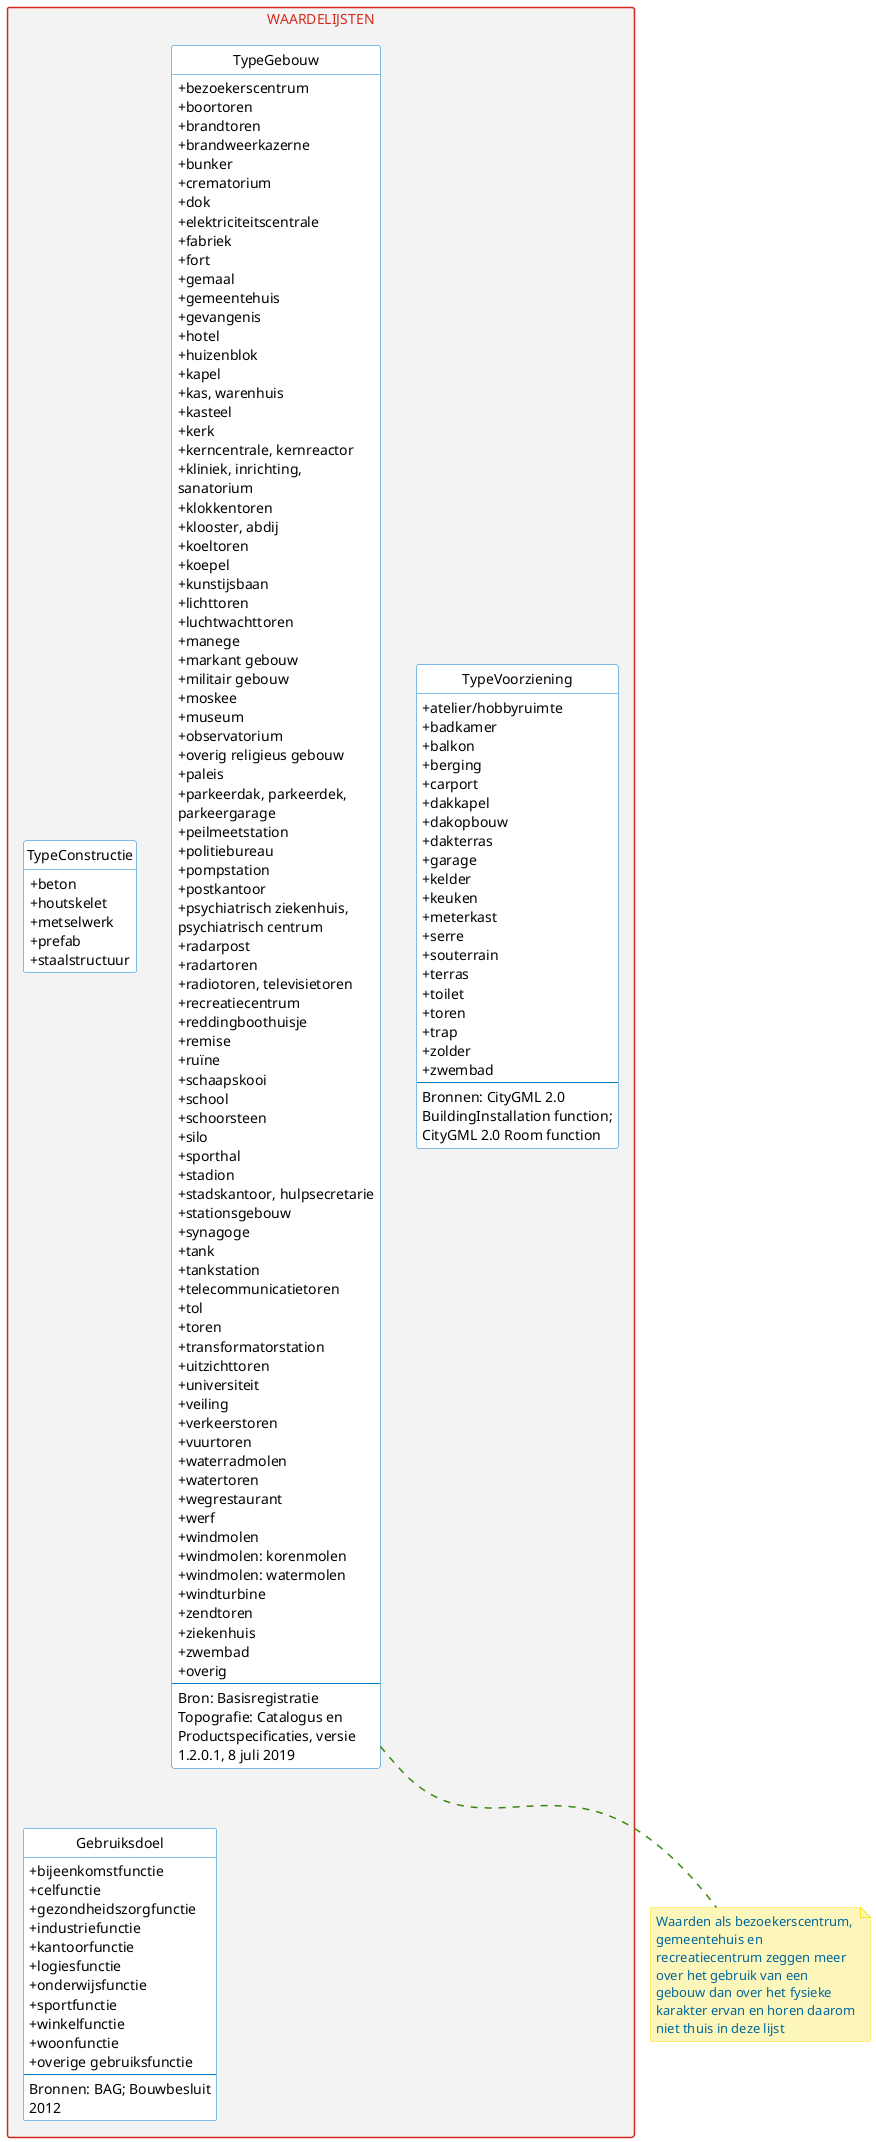 @startuml

' skinparam linetype ortho
' skinparam linetype polyline

' --------v-v-v-v-v-v-v-v--------
' https://www.rijkshuisstijl.nl/organisatiespecifieke-richtlijnen/ministerie-van-binnenlandse-zaken-en-koninkrijksrelaties/deelidentiteit-kerndepartement-bzk
' https://www.rijkshuisstijl.nl/basiselementen/basiselementen-online/online-kleuren
'
' # Communicatiekleuren
' Het kerndepartement van BZK heeft uit het kleurenpalet van de rijkshuisstijl drie kleuren (elk met tint1 / tint2) gekozen:
' - Rijksoverheid hemelblauw #007bc7 (#b2d7ee/#d9ebf7)
' - Rijksoverheid rood #d52b1e (#f2bfbb/#f9dfdd)
' - Rijksoverheid groen #39870c (#c3dbb6/#e1eddb)
' Het gebruik van deze kleuren in combinatie met veel wit wordt gestimuleerd.
'
' # Tinten voor achtergrondkaders, grafieken en tabellen
' Voor achtergrondkaders, grafieken en tabellen kunnen 7 neutrale grijstinten of tinten van een communicatiekleur in stappen van 20% worden toegepast. Voor tekstachtergrond wordt grijstint1 of communicatiekleur tint2 aanbevolen om aan de contrasteisen voor een goede leesbaarheid te voldoen.
'
' Rijksoverheid grijs 1 #f3f3f3
' Rijksoverheid grijs 2 #e6e6e6
' Rijksoverheid grijs 3 #cccccc
' Rijksoverheid grijs 4 #b4b4b4
' Rijksoverheid grijs 5 #999999
' Rijksoverheid grijs 6 #696969
' Rijksoverheid grijs 7 #535353

' skinparam linetype ortho
' skinparam linetype polyline
' --------^-^-^-^-^-^-^-^--------

skinparam WrapWidth 200

skinparam Shadowing false

skinparam classAttributeIconSize 0

skinparam class {
    ArrowColor #39870c
'     ArrowMessageAlignment center
    ArrowThickness 1.5
    BackgroundColor #ffffff
    BorderColor #007bc7
    BorderColor<<extern>> #999999
    FontColor<<extern>> #999999
'     FontName RijksoverheidSansText
'     StereotypeFontStyle italic
}

skinparam note {
    BackgroundColor #fdf6bb
    BorderColor #f9e11e
    FontColor #01689b
'     FontName RijksoverheidSansText
}

skinparam package {
    BackgroundColor #f3f3f3
    BorderColor #d52b1e
    FontColor #d52b1e
'     FontName RijksoverheidSansText
    FontStyle normal
    Style rectangle
}

hide empty members

hide circle

hide stereotype

' together {
'     class TypeConstructie
'     class TypeVoorziening
'     class TypeMetagegeven
'     class Gebruiksdoel
'     class TypeGebouw
' }

package "WAARDELIJSTEN" {

    class TypeConstructie << Referentielijst >> {
        + beton
        + houtskelet
        + metselwerk
        + prefab
        + staalstructuur
    }

    class TypeVoorziening << Referentielijst >> {
        + atelier/hobbyruimte
        + badkamer
        + balkon
        + berging
        + carport
        + dakkapel
        + dakopbouw
        + dakterras
        + garage
        + kelder
        + keuken
        + meterkast
        + serre
        + souterrain
        + terras
        + toilet
        + toren
        + trap
        + zolder
        + zwembad
        --
        Bronnen: CityGML 2.0 BuildingInstallation function; CityGML 2.0 Room function
    }

'     class TypeMetagegeven << Referentielijst >> {
'         accuraatheid
'         bewerkingsmethode
'         in onderzoek
'         inwinningsmethode
'     }

    class Gebruiksdoel << Referentielijst >> {
        + bijeenkomstfunctie
        + celfunctie
        + gezondheidszorgfunctie
        + industriefunctie
        + kantoorfunctie
        + logiesfunctie
        + onderwijsfunctie
        + sportfunctie
        + winkelfunctie
        + woonfunctie
        + overige gebruiksfunctie
        --
        Bronnen: BAG; Bouwbesluit 2012
    }

    class TypeGebouw << Referentielijst >> {
' http://inspire.ec.europa.eu/codelist/BuildingNatureValue
'         + boog
'         + bunker
'         + dam
'         + grotgebouw
'         + kapel
'         + kas
'         + kasteel
'         + kerk
'         + moskee
'         + opslagtank
'         + overkapping
'         + schuur
'         + silo
'         + stadion
'         + synagoge
'         + tempel
'         + toren
'         + vuurtoren
'         + windmolen
'         + windturbine
'         + zonnescherm
'         --
'         Bron: INSPIRE BuildingNatureValue
'
        + bezoekerscentrum
        + boortoren
        + brandtoren
        + brandweerkazerne
        + bunker
        + crematorium
        + dok
        + elektriciteitscentrale
        + fabriek
        + fort
        + gemaal
        + gemeentehuis
        + gevangenis
        + hotel
        + huizenblok
        + kapel
        + kas, warenhuis
        + kasteel
        + kerk
        + kerncentrale, kernreactor
        + kliniek, inrichting, sanatorium
        + klokkentoren
        + klooster, abdij
        + koeltoren
        + koepel
        + kunstijsbaan
        + lichttoren
        + luchtwachttoren
        + manege
        + markant gebouw
        + militair gebouw
        + moskee
        + museum
        + observatorium
        + overig religieus gebouw
        + paleis
        + parkeerdak, parkeerdek, parkeergarage
        + peilmeetstation
        + politiebureau
        + pompstation
        + postkantoor
        + psychiatrisch ziekenhuis, psychiatrisch centrum
        + radarpost
        + radartoren
        + radiotoren, televisietoren
        + recreatiecentrum
        + reddingboothuisje
        + remise
        + ruïne
        + schaapskooi
        + school
        + schoorsteen
        + silo
        + sporthal
        + stadion
        + stadskantoor, hulpsecretarie
        + stationsgebouw
        + synagoge
        + tank
        + tankstation
        + telecommunicatietoren
        + tol
        + toren
        + transformatorstation
        + uitzichttoren
        + universiteit
        + veiling
        + verkeerstoren
        + vuurtoren
        + waterradmolen
        + watertoren
        + wegrestaurant
        + werf
        + windmolen
        + windmolen: korenmolen
        + windmolen: watermolen
        + windturbine
        + zendtoren
        + ziekenhuis
        + zwembad
        + overig
        --
        Bron: Basisregistratie Topografie: Catalogus en Productspecificaties, versie 1.2.0.1, 8 juli 2019
    }

}

note bottom of TypeGebouw : Waarden als bezoekerscentrum, gemeentehuis en recreatiecentrum zeggen meer over het gebruik van een gebouw dan over het fysieke karakter ervan en horen daarom niet thuis in deze lijst

@enduml
